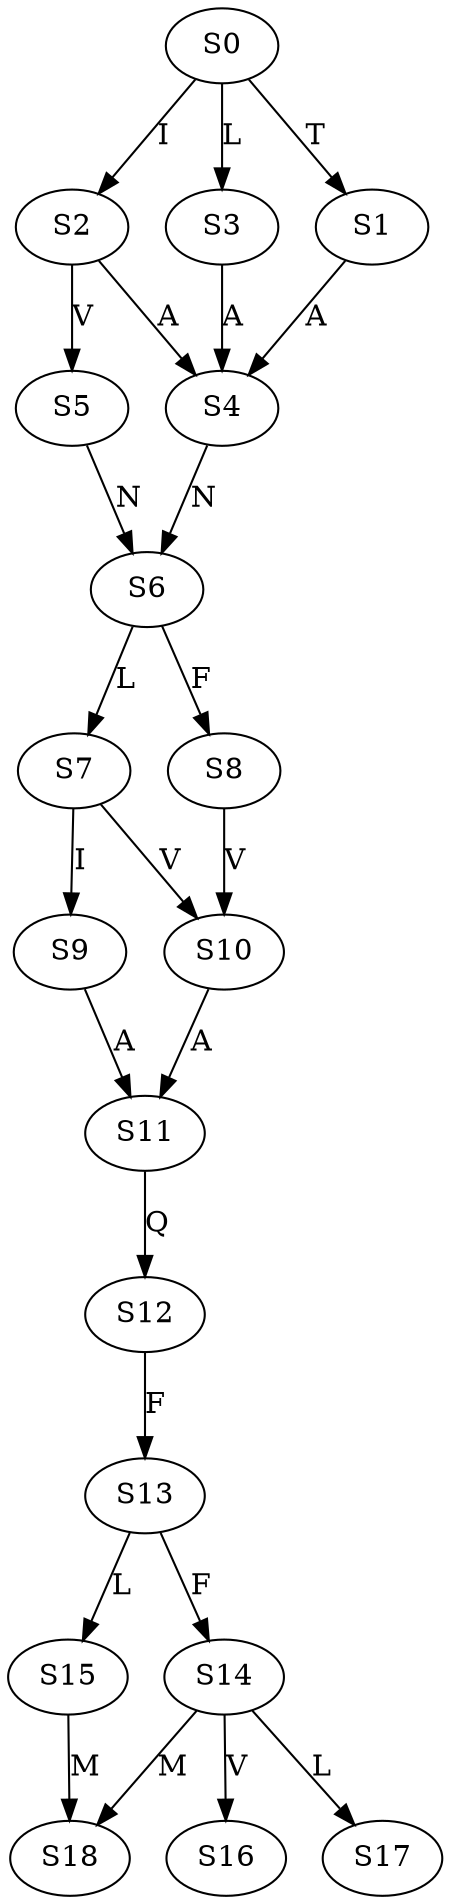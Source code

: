 strict digraph  {
	S0 -> S1 [ label = T ];
	S0 -> S2 [ label = I ];
	S0 -> S3 [ label = L ];
	S1 -> S4 [ label = A ];
	S2 -> S4 [ label = A ];
	S2 -> S5 [ label = V ];
	S3 -> S4 [ label = A ];
	S4 -> S6 [ label = N ];
	S5 -> S6 [ label = N ];
	S6 -> S7 [ label = L ];
	S6 -> S8 [ label = F ];
	S7 -> S9 [ label = I ];
	S7 -> S10 [ label = V ];
	S8 -> S10 [ label = V ];
	S9 -> S11 [ label = A ];
	S10 -> S11 [ label = A ];
	S11 -> S12 [ label = Q ];
	S12 -> S13 [ label = F ];
	S13 -> S14 [ label = F ];
	S13 -> S15 [ label = L ];
	S14 -> S16 [ label = V ];
	S14 -> S17 [ label = L ];
	S14 -> S18 [ label = M ];
	S15 -> S18 [ label = M ];
}
